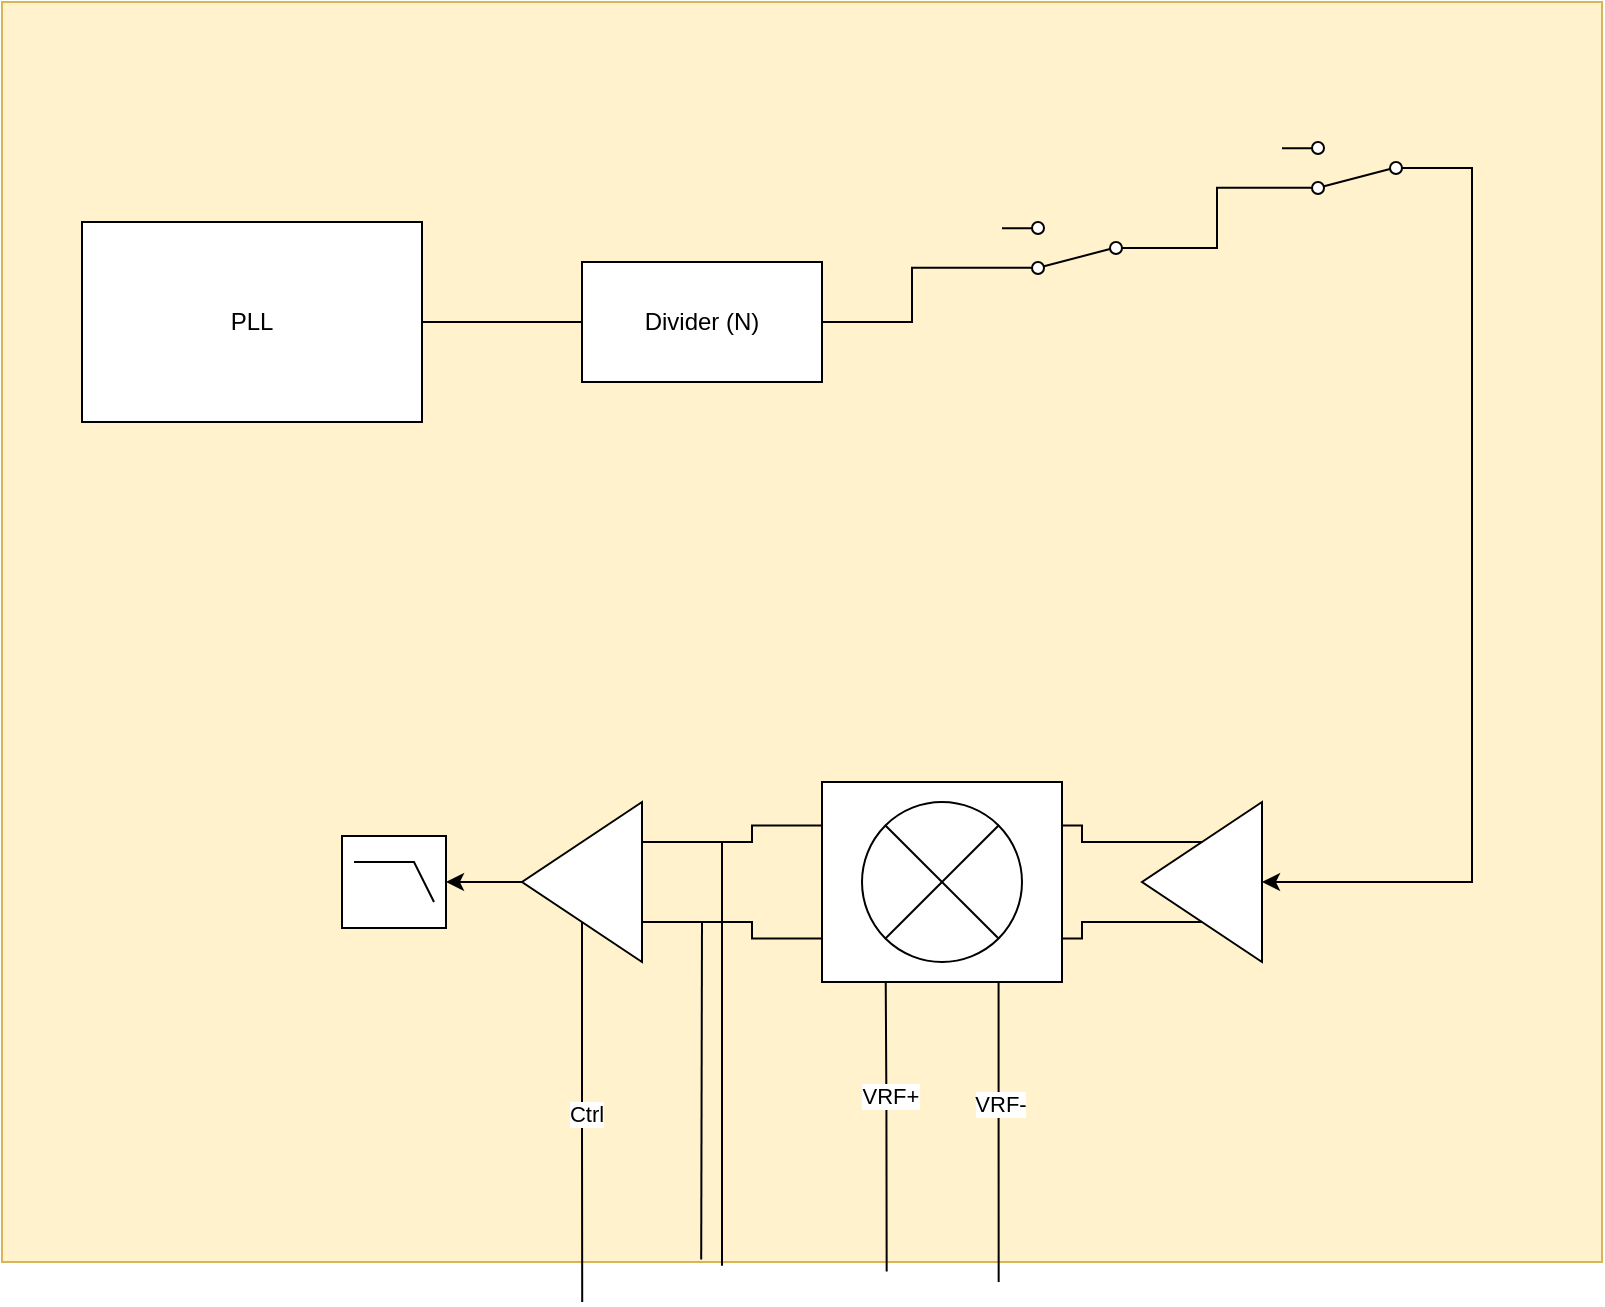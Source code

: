 <mxfile version="28.1.1">
  <diagram name="Page-1" id="43qb7UIYlPUiWnFx1HtN">
    <mxGraphModel dx="1131" dy="728" grid="1" gridSize="10" guides="1" tooltips="1" connect="1" arrows="1" fold="1" page="1" pageScale="1" pageWidth="2336" pageHeight="1654" math="0" shadow="0">
      <root>
        <mxCell id="0" />
        <mxCell id="1" parent="0" />
        <mxCell id="Mhr8w1VEc4WrI8iiFpK5-10" value="" style="rounded=0;whiteSpace=wrap;html=1;fillColor=#fff2cc;strokeColor=#d6b656;" vertex="1" parent="1">
          <mxGeometry x="470" y="220" width="800" height="630" as="geometry" />
        </mxCell>
        <mxCell id="Mhr8w1VEc4WrI8iiFpK5-5" style="edgeStyle=orthogonalEdgeStyle;rounded=0;orthogonalLoop=1;jettySize=auto;html=1;exitX=1;exitY=0.5;exitDx=0;exitDy=0;entryX=0;entryY=0.5;entryDx=0;entryDy=0;endArrow=none;endFill=0;" edge="1" parent="1" source="Mhr8w1VEc4WrI8iiFpK5-1" target="Mhr8w1VEc4WrI8iiFpK5-2">
          <mxGeometry relative="1" as="geometry" />
        </mxCell>
        <mxCell id="Mhr8w1VEc4WrI8iiFpK5-1" value="PLL" style="rounded=0;whiteSpace=wrap;html=1;" vertex="1" parent="1">
          <mxGeometry x="510" y="330" width="170" height="100" as="geometry" />
        </mxCell>
        <mxCell id="Mhr8w1VEc4WrI8iiFpK5-4" style="edgeStyle=orthogonalEdgeStyle;rounded=0;orthogonalLoop=1;jettySize=auto;html=1;exitX=1;exitY=0.5;exitDx=0;exitDy=0;entryX=1;entryY=0.12;entryDx=0;entryDy=0;endArrow=none;endFill=0;" edge="1" parent="1" source="Mhr8w1VEc4WrI8iiFpK5-2" target="Mhr8w1VEc4WrI8iiFpK5-3">
          <mxGeometry relative="1" as="geometry" />
        </mxCell>
        <mxCell id="Mhr8w1VEc4WrI8iiFpK5-2" value="Divider (N)" style="rounded=0;whiteSpace=wrap;html=1;" vertex="1" parent="1">
          <mxGeometry x="760" y="350" width="120" height="60" as="geometry" />
        </mxCell>
        <mxCell id="Mhr8w1VEc4WrI8iiFpK5-9" style="edgeStyle=orthogonalEdgeStyle;rounded=0;orthogonalLoop=1;jettySize=auto;html=1;exitX=0;exitY=0.5;exitDx=0;exitDy=0;entryX=1;entryY=0.12;entryDx=0;entryDy=0;endArrow=none;endFill=0;" edge="1" parent="1" source="Mhr8w1VEc4WrI8iiFpK5-3" target="Mhr8w1VEc4WrI8iiFpK5-8">
          <mxGeometry relative="1" as="geometry" />
        </mxCell>
        <mxCell id="Mhr8w1VEc4WrI8iiFpK5-3" value="" style="html=1;shape=mxgraph.electrical.electro-mechanical.twoWaySwitch;aspect=fixed;elSwitchState=2;rotation=-180;" vertex="1" parent="1">
          <mxGeometry x="970" y="330" width="75" height="26" as="geometry" />
        </mxCell>
        <mxCell id="Mhr8w1VEc4WrI8iiFpK5-23" style="edgeStyle=orthogonalEdgeStyle;rounded=0;orthogonalLoop=1;jettySize=auto;html=1;exitX=0;exitY=0.5;exitDx=0;exitDy=0;entryX=0;entryY=0.5;entryDx=0;entryDy=0;" edge="1" parent="1" source="Mhr8w1VEc4WrI8iiFpK5-8" target="Mhr8w1VEc4WrI8iiFpK5-13">
          <mxGeometry relative="1" as="geometry" />
        </mxCell>
        <mxCell id="Mhr8w1VEc4WrI8iiFpK5-8" value="" style="html=1;shape=mxgraph.electrical.electro-mechanical.twoWaySwitch;aspect=fixed;elSwitchState=2;rotation=-180;" vertex="1" parent="1">
          <mxGeometry x="1110" y="290" width="75" height="26" as="geometry" />
        </mxCell>
        <mxCell id="Mhr8w1VEc4WrI8iiFpK5-16" style="edgeStyle=orthogonalEdgeStyle;rounded=0;orthogonalLoop=1;jettySize=auto;html=1;exitX=0;exitY=0;exitDx=0;exitDy=0;entryX=0;entryY=0.75;entryDx=0;entryDy=0;endArrow=none;endFill=0;" edge="1" parent="1" source="Mhr8w1VEc4WrI8iiFpK5-11" target="Mhr8w1VEc4WrI8iiFpK5-12">
          <mxGeometry relative="1" as="geometry" />
        </mxCell>
        <mxCell id="Mhr8w1VEc4WrI8iiFpK5-17" style="edgeStyle=orthogonalEdgeStyle;rounded=0;orthogonalLoop=1;jettySize=auto;html=1;exitX=0;exitY=1;exitDx=0;exitDy=0;entryX=0;entryY=0.25;entryDx=0;entryDy=0;endArrow=none;endFill=0;" edge="1" parent="1" source="Mhr8w1VEc4WrI8iiFpK5-11" target="Mhr8w1VEc4WrI8iiFpK5-12">
          <mxGeometry relative="1" as="geometry" />
        </mxCell>
        <mxCell id="Mhr8w1VEc4WrI8iiFpK5-19" style="edgeStyle=orthogonalEdgeStyle;rounded=0;orthogonalLoop=1;jettySize=auto;html=1;exitX=0;exitY=1;exitDx=0;exitDy=0;endArrow=none;endFill=0;" edge="1" parent="1">
          <mxGeometry relative="1" as="geometry">
            <mxPoint x="912.333" y="854.72" as="targetPoint" />
            <mxPoint x="911.716" y="683.004" as="sourcePoint" />
          </mxGeometry>
        </mxCell>
        <mxCell id="Mhr8w1VEc4WrI8iiFpK5-30" value="VRF+" style="edgeLabel;html=1;align=center;verticalAlign=middle;resizable=0;points=[];" vertex="1" connectable="0" parent="Mhr8w1VEc4WrI8iiFpK5-19">
          <mxGeometry x="-0.044" y="2" relative="1" as="geometry">
            <mxPoint y="1" as="offset" />
          </mxGeometry>
        </mxCell>
        <mxCell id="Mhr8w1VEc4WrI8iiFpK5-20" style="edgeStyle=orthogonalEdgeStyle;rounded=0;orthogonalLoop=1;jettySize=auto;html=1;exitX=1;exitY=1;exitDx=0;exitDy=0;endArrow=none;endFill=0;" edge="1" parent="1" source="Mhr8w1VEc4WrI8iiFpK5-11">
          <mxGeometry relative="1" as="geometry">
            <mxPoint x="968.333" y="860" as="targetPoint" />
          </mxGeometry>
        </mxCell>
        <mxCell id="Mhr8w1VEc4WrI8iiFpK5-31" value="VRF-" style="edgeLabel;html=1;align=center;verticalAlign=middle;resizable=0;points=[];" vertex="1" connectable="0" parent="Mhr8w1VEc4WrI8iiFpK5-20">
          <mxGeometry x="-0.105" relative="1" as="geometry">
            <mxPoint y="5" as="offset" />
          </mxGeometry>
        </mxCell>
        <mxCell id="Mhr8w1VEc4WrI8iiFpK5-28" style="edgeStyle=orthogonalEdgeStyle;rounded=0;orthogonalLoop=1;jettySize=auto;html=1;exitX=0.5;exitY=0;exitDx=0;exitDy=0;endArrow=none;endFill=0;" edge="1" parent="1" source="Mhr8w1VEc4WrI8iiFpK5-12">
          <mxGeometry relative="1" as="geometry">
            <mxPoint x="760.111" y="870" as="targetPoint" />
          </mxGeometry>
        </mxCell>
        <mxCell id="Mhr8w1VEc4WrI8iiFpK5-29" value="Ctrl" style="edgeLabel;html=1;align=center;verticalAlign=middle;resizable=0;points=[];" vertex="1" connectable="0" parent="Mhr8w1VEc4WrI8iiFpK5-28">
          <mxGeometry x="-0.081" y="2" relative="1" as="geometry">
            <mxPoint y="8" as="offset" />
          </mxGeometry>
        </mxCell>
        <mxCell id="Mhr8w1VEc4WrI8iiFpK5-12" value="" style="triangle;whiteSpace=wrap;html=1;rotation=-180;" vertex="1" parent="1">
          <mxGeometry x="730" y="620" width="60" height="80" as="geometry" />
        </mxCell>
        <mxCell id="Mhr8w1VEc4WrI8iiFpK5-14" style="edgeStyle=orthogonalEdgeStyle;rounded=0;orthogonalLoop=1;jettySize=auto;html=1;exitX=0.5;exitY=1;exitDx=0;exitDy=0;entryX=1;entryY=0;entryDx=0;entryDy=0;endArrow=none;endFill=0;" edge="1" parent="1" source="Mhr8w1VEc4WrI8iiFpK5-13" target="Mhr8w1VEc4WrI8iiFpK5-11">
          <mxGeometry relative="1" as="geometry" />
        </mxCell>
        <mxCell id="Mhr8w1VEc4WrI8iiFpK5-15" style="edgeStyle=orthogonalEdgeStyle;rounded=0;orthogonalLoop=1;jettySize=auto;html=1;exitX=0.5;exitY=0;exitDx=0;exitDy=0;entryX=1;entryY=1;entryDx=0;entryDy=0;endArrow=none;endFill=0;" edge="1" parent="1" source="Mhr8w1VEc4WrI8iiFpK5-13" target="Mhr8w1VEc4WrI8iiFpK5-11">
          <mxGeometry relative="1" as="geometry" />
        </mxCell>
        <mxCell id="Mhr8w1VEc4WrI8iiFpK5-13" value="" style="triangle;whiteSpace=wrap;html=1;rotation=-180;" vertex="1" parent="1">
          <mxGeometry x="1040" y="620" width="60" height="80" as="geometry" />
        </mxCell>
        <mxCell id="Mhr8w1VEc4WrI8iiFpK5-21" value="" style="verticalLabelPosition=bottom;shadow=0;dashed=0;align=center;html=1;verticalAlign=top;shape=mxgraph.electrical.logic_gates.lowpass_filter;" vertex="1" parent="1">
          <mxGeometry x="640" y="637" width="52" height="46" as="geometry" />
        </mxCell>
        <mxCell id="Mhr8w1VEc4WrI8iiFpK5-22" value="" style="rounded=0;whiteSpace=wrap;html=1;" vertex="1" parent="1">
          <mxGeometry x="880" y="610" width="120" height="100" as="geometry" />
        </mxCell>
        <mxCell id="Mhr8w1VEc4WrI8iiFpK5-11" value="" style="shape=sumEllipse;perimeter=ellipsePerimeter;whiteSpace=wrap;html=1;backgroundOutline=1;" vertex="1" parent="1">
          <mxGeometry x="900" y="620" width="80" height="80" as="geometry" />
        </mxCell>
        <mxCell id="Mhr8w1VEc4WrI8iiFpK5-24" style="edgeStyle=orthogonalEdgeStyle;rounded=0;orthogonalLoop=1;jettySize=auto;html=1;exitX=1;exitY=0.5;exitDx=0;exitDy=0;entryX=1;entryY=0.5;entryDx=0;entryDy=0;entryPerimeter=0;" edge="1" parent="1" source="Mhr8w1VEc4WrI8iiFpK5-12" target="Mhr8w1VEc4WrI8iiFpK5-21">
          <mxGeometry relative="1" as="geometry" />
        </mxCell>
        <mxCell id="Mhr8w1VEc4WrI8iiFpK5-26" value="" style="endArrow=none;html=1;rounded=0;exitX=0.437;exitY=0.998;exitDx=0;exitDy=0;exitPerimeter=0;" edge="1" parent="1" source="Mhr8w1VEc4WrI8iiFpK5-10">
          <mxGeometry width="50" height="50" relative="1" as="geometry">
            <mxPoint x="910" y="630" as="sourcePoint" />
            <mxPoint x="820" y="680" as="targetPoint" />
          </mxGeometry>
        </mxCell>
        <mxCell id="Mhr8w1VEc4WrI8iiFpK5-27" value="" style="endArrow=none;html=1;rounded=0;exitX=0.45;exitY=1.003;exitDx=0;exitDy=0;exitPerimeter=0;" edge="1" parent="1" source="Mhr8w1VEc4WrI8iiFpK5-10">
          <mxGeometry width="50" height="50" relative="1" as="geometry">
            <mxPoint x="830" y="809" as="sourcePoint" />
            <mxPoint x="830" y="640" as="targetPoint" />
          </mxGeometry>
        </mxCell>
      </root>
    </mxGraphModel>
  </diagram>
</mxfile>
